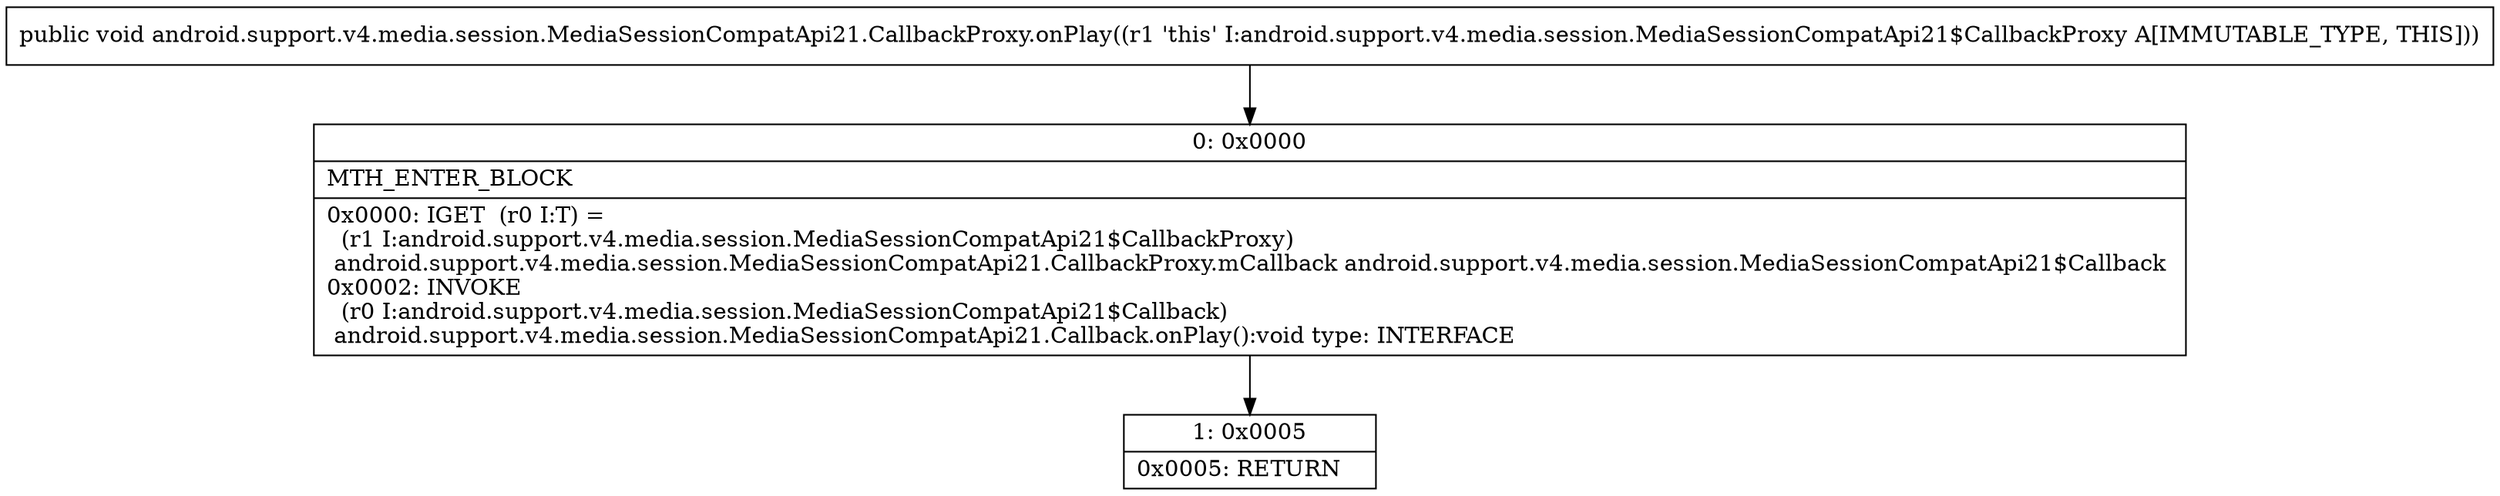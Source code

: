 digraph "CFG forandroid.support.v4.media.session.MediaSessionCompatApi21.CallbackProxy.onPlay()V" {
Node_0 [shape=record,label="{0\:\ 0x0000|MTH_ENTER_BLOCK\l|0x0000: IGET  (r0 I:T) = \l  (r1 I:android.support.v4.media.session.MediaSessionCompatApi21$CallbackProxy)\l android.support.v4.media.session.MediaSessionCompatApi21.CallbackProxy.mCallback android.support.v4.media.session.MediaSessionCompatApi21$Callback \l0x0002: INVOKE  \l  (r0 I:android.support.v4.media.session.MediaSessionCompatApi21$Callback)\l android.support.v4.media.session.MediaSessionCompatApi21.Callback.onPlay():void type: INTERFACE \l}"];
Node_1 [shape=record,label="{1\:\ 0x0005|0x0005: RETURN   \l}"];
MethodNode[shape=record,label="{public void android.support.v4.media.session.MediaSessionCompatApi21.CallbackProxy.onPlay((r1 'this' I:android.support.v4.media.session.MediaSessionCompatApi21$CallbackProxy A[IMMUTABLE_TYPE, THIS])) }"];
MethodNode -> Node_0;
Node_0 -> Node_1;
}

